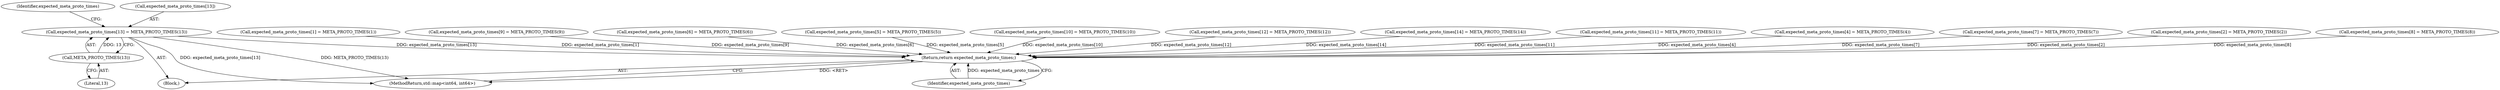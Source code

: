 digraph "1_Chrome_19190765882e272a6a2162c89acdb29110f7e3cf_27@array" {
"1000169" [label="(Call,expected_meta_proto_times[13] = META_PROTO_TIMES(13))"];
"1000173" [label="(Call,META_PROTO_TIMES(13))"];
"1000181" [label="(Return,return expected_meta_proto_times;)"];
"1000133" [label="(Call,expected_meta_proto_times[7] = META_PROTO_TIMES(7))"];
"1000177" [label="(Identifier,expected_meta_proto_times)"];
"1000109" [label="(Call,expected_meta_proto_times[2] = META_PROTO_TIMES(2))"];
"1000181" [label="(Return,return expected_meta_proto_times;)"];
"1000170" [label="(Call,expected_meta_proto_times[13])"];
"1000139" [label="(Call,expected_meta_proto_times[8] = META_PROTO_TIMES(8))"];
"1000103" [label="(Call,expected_meta_proto_times[1] = META_PROTO_TIMES(1))"];
"1000145" [label="(Call,expected_meta_proto_times[9] = META_PROTO_TIMES(9))"];
"1000127" [label="(Call,expected_meta_proto_times[6] = META_PROTO_TIMES(6))"];
"1000169" [label="(Call,expected_meta_proto_times[13] = META_PROTO_TIMES(13))"];
"1000174" [label="(Literal,13)"];
"1000121" [label="(Call,expected_meta_proto_times[5] = META_PROTO_TIMES(5))"];
"1000183" [label="(MethodReturn,std::map<int64, int64>)"];
"1000151" [label="(Call,expected_meta_proto_times[10] = META_PROTO_TIMES(10))"];
"1000163" [label="(Call,expected_meta_proto_times[12] = META_PROTO_TIMES(12))"];
"1000175" [label="(Call,expected_meta_proto_times[14] = META_PROTO_TIMES(14))"];
"1000173" [label="(Call,META_PROTO_TIMES(13))"];
"1000182" [label="(Identifier,expected_meta_proto_times)"];
"1000157" [label="(Call,expected_meta_proto_times[11] = META_PROTO_TIMES(11))"];
"1000115" [label="(Call,expected_meta_proto_times[4] = META_PROTO_TIMES(4))"];
"1000101" [label="(Block,)"];
"1000169" -> "1000101"  [label="AST: "];
"1000169" -> "1000173"  [label="CFG: "];
"1000170" -> "1000169"  [label="AST: "];
"1000173" -> "1000169"  [label="AST: "];
"1000177" -> "1000169"  [label="CFG: "];
"1000169" -> "1000183"  [label="DDG: expected_meta_proto_times[13]"];
"1000169" -> "1000183"  [label="DDG: META_PROTO_TIMES(13)"];
"1000173" -> "1000169"  [label="DDG: 13"];
"1000169" -> "1000181"  [label="DDG: expected_meta_proto_times[13]"];
"1000173" -> "1000174"  [label="CFG: "];
"1000174" -> "1000173"  [label="AST: "];
"1000181" -> "1000101"  [label="AST: "];
"1000181" -> "1000182"  [label="CFG: "];
"1000182" -> "1000181"  [label="AST: "];
"1000183" -> "1000181"  [label="CFG: "];
"1000181" -> "1000183"  [label="DDG: <RET>"];
"1000182" -> "1000181"  [label="DDG: expected_meta_proto_times"];
"1000163" -> "1000181"  [label="DDG: expected_meta_proto_times[12]"];
"1000103" -> "1000181"  [label="DDG: expected_meta_proto_times[1]"];
"1000175" -> "1000181"  [label="DDG: expected_meta_proto_times[14]"];
"1000109" -> "1000181"  [label="DDG: expected_meta_proto_times[2]"];
"1000121" -> "1000181"  [label="DDG: expected_meta_proto_times[5]"];
"1000127" -> "1000181"  [label="DDG: expected_meta_proto_times[6]"];
"1000145" -> "1000181"  [label="DDG: expected_meta_proto_times[9]"];
"1000115" -> "1000181"  [label="DDG: expected_meta_proto_times[4]"];
"1000139" -> "1000181"  [label="DDG: expected_meta_proto_times[8]"];
"1000151" -> "1000181"  [label="DDG: expected_meta_proto_times[10]"];
"1000157" -> "1000181"  [label="DDG: expected_meta_proto_times[11]"];
"1000133" -> "1000181"  [label="DDG: expected_meta_proto_times[7]"];
}
